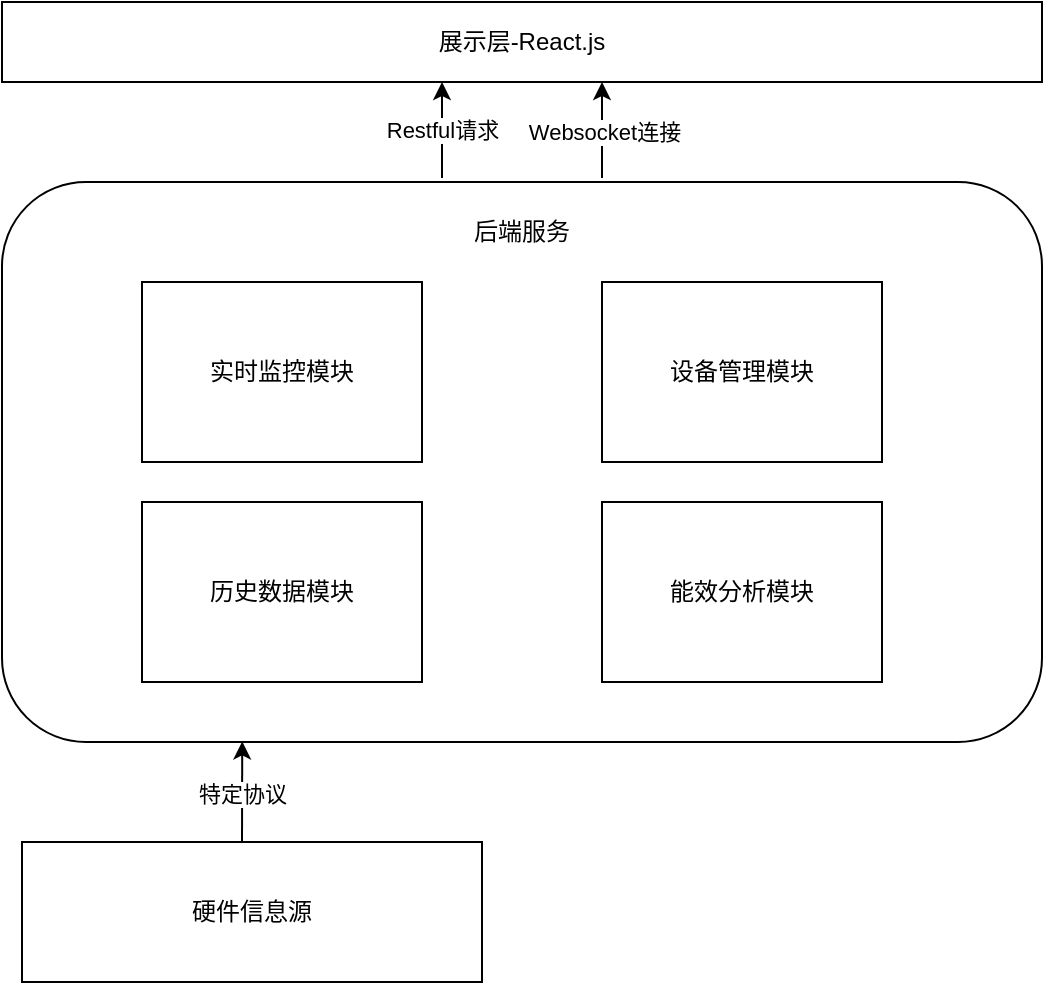 <mxfile version="26.1.1">
  <diagram name="第 1 页" id="bO8vGcTH6BEmggN3PEdY">
    <mxGraphModel dx="511" dy="294" grid="1" gridSize="10" guides="1" tooltips="1" connect="1" arrows="1" fold="1" page="1" pageScale="1" pageWidth="827" pageHeight="1169" math="0" shadow="0">
      <root>
        <mxCell id="0" />
        <mxCell id="1" parent="0" />
        <mxCell id="dGdK2GwiKbszH_vSBpFH-3" value="展示层-React.js" style="rounded=0;whiteSpace=wrap;html=1;" vertex="1" parent="1">
          <mxGeometry x="120" y="100" width="520" height="40" as="geometry" />
        </mxCell>
        <mxCell id="dGdK2GwiKbszH_vSBpFH-4" value="" style="rounded=1;whiteSpace=wrap;html=1;" vertex="1" parent="1">
          <mxGeometry x="120" y="190" width="520" height="280" as="geometry" />
        </mxCell>
        <mxCell id="dGdK2GwiKbszH_vSBpFH-6" value="实时监控模块" style="rounded=0;whiteSpace=wrap;html=1;" vertex="1" parent="1">
          <mxGeometry x="190" y="240" width="140" height="90" as="geometry" />
        </mxCell>
        <mxCell id="dGdK2GwiKbszH_vSBpFH-7" value="设备管理模块" style="rounded=0;whiteSpace=wrap;html=1;" vertex="1" parent="1">
          <mxGeometry x="420" y="240" width="140" height="90" as="geometry" />
        </mxCell>
        <mxCell id="dGdK2GwiKbszH_vSBpFH-8" value="历史数据模块" style="rounded=0;whiteSpace=wrap;html=1;" vertex="1" parent="1">
          <mxGeometry x="190" y="350" width="140" height="90" as="geometry" />
        </mxCell>
        <mxCell id="dGdK2GwiKbszH_vSBpFH-9" value="能效分析模块" style="rounded=0;whiteSpace=wrap;html=1;" vertex="1" parent="1">
          <mxGeometry x="420" y="350" width="140" height="90" as="geometry" />
        </mxCell>
        <mxCell id="dGdK2GwiKbszH_vSBpFH-10" value="后端服务" style="text;html=1;align=center;verticalAlign=middle;whiteSpace=wrap;rounded=0;" vertex="1" parent="1">
          <mxGeometry x="325" y="200" width="110" height="30" as="geometry" />
        </mxCell>
        <mxCell id="dGdK2GwiKbszH_vSBpFH-11" value="硬件信息源" style="rounded=0;whiteSpace=wrap;html=1;" vertex="1" parent="1">
          <mxGeometry x="130" y="520" width="230" height="70" as="geometry" />
        </mxCell>
        <mxCell id="dGdK2GwiKbszH_vSBpFH-12" value="" style="endArrow=classic;html=1;rounded=0;" edge="1" parent="1">
          <mxGeometry width="50" height="50" relative="1" as="geometry">
            <mxPoint x="340" y="188" as="sourcePoint" />
            <mxPoint x="340" y="140" as="targetPoint" />
          </mxGeometry>
        </mxCell>
        <mxCell id="dGdK2GwiKbszH_vSBpFH-15" value="Restful请求" style="edgeLabel;html=1;align=center;verticalAlign=middle;resizable=0;points=[];" vertex="1" connectable="0" parent="dGdK2GwiKbszH_vSBpFH-12">
          <mxGeometry x="0.006" relative="1" as="geometry">
            <mxPoint as="offset" />
          </mxGeometry>
        </mxCell>
        <mxCell id="dGdK2GwiKbszH_vSBpFH-13" value="" style="endArrow=classic;html=1;rounded=0;exitX=0.423;exitY=-0.009;exitDx=0;exitDy=0;exitPerimeter=0;" edge="1" parent="1">
          <mxGeometry width="50" height="50" relative="1" as="geometry">
            <mxPoint x="420" y="188" as="sourcePoint" />
            <mxPoint x="420" y="140" as="targetPoint" />
          </mxGeometry>
        </mxCell>
        <mxCell id="dGdK2GwiKbszH_vSBpFH-17" value="Websocket连接" style="edgeLabel;html=1;align=center;verticalAlign=middle;resizable=0;points=[];" vertex="1" connectable="0" parent="dGdK2GwiKbszH_vSBpFH-13">
          <mxGeometry x="0.026" y="-1" relative="1" as="geometry">
            <mxPoint y="1" as="offset" />
          </mxGeometry>
        </mxCell>
        <mxCell id="dGdK2GwiKbszH_vSBpFH-18" value="" style="endArrow=classic;html=1;rounded=0;entryX=0.231;entryY=0.999;entryDx=0;entryDy=0;entryPerimeter=0;" edge="1" parent="1" target="dGdK2GwiKbszH_vSBpFH-4">
          <mxGeometry width="50" height="50" relative="1" as="geometry">
            <mxPoint x="240" y="520" as="sourcePoint" />
            <mxPoint x="290" y="470" as="targetPoint" />
          </mxGeometry>
        </mxCell>
        <mxCell id="dGdK2GwiKbszH_vSBpFH-19" value="特定协议" style="edgeLabel;html=1;align=center;verticalAlign=middle;resizable=0;points=[];" vertex="1" connectable="0" parent="dGdK2GwiKbszH_vSBpFH-18">
          <mxGeometry x="0.022" y="1" relative="1" as="geometry">
            <mxPoint x="1" y="1" as="offset" />
          </mxGeometry>
        </mxCell>
      </root>
    </mxGraphModel>
  </diagram>
</mxfile>
